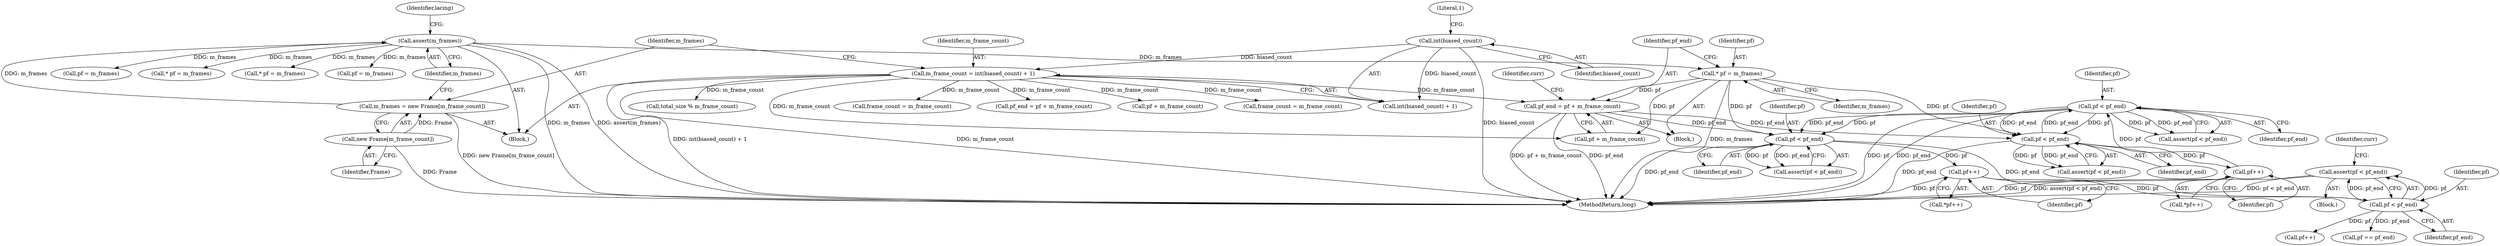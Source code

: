 digraph "0_Android_cc274e2abe8b2a6698a5c47d8aa4bb45f1f9538d_33@API" {
"1000855" [label="(Call,assert(pf < pf_end))"];
"1000856" [label="(Call,pf < pf_end)"];
"1000839" [label="(Call,pf++)"];
"1000832" [label="(Call,pf < pf_end)"];
"1000741" [label="(Call,pf < pf_end)"];
"1000724" [label="(Call,pf++)"];
"1000717" [label="(Call,pf < pf_end)"];
"1000672" [label="(Call,* pf = m_frames)"];
"1000355" [label="(Call,assert(m_frames))"];
"1000351" [label="(Call,m_frames = new Frame[m_frame_count])"];
"1000353" [label="(Call,new Frame[m_frame_count])"];
"1000675" [label="(Call,pf_end = pf + m_frame_count)"];
"1000345" [label="(Call,m_frame_count = int(biased_count) + 1)"];
"1000348" [label="(Call,int(biased_count))"];
"1000550" [label="(Call,total_size % m_frame_count)"];
"1000346" [label="(Identifier,m_frame_count)"];
"1000863" [label="(Call,pf++)"];
"1000855" [label="(Call,assert(pf < pf_end))"];
"1000345" [label="(Call,m_frame_count = int(biased_count) + 1)"];
"1000122" [label="(Block,)"];
"1000630" [label="(Call,frame_count = m_frame_count)"];
"1000866" [label="(Call,pf == pf_end)"];
"1000355" [label="(Call,assert(m_frames))"];
"1000831" [label="(Call,assert(pf < pf_end))"];
"1000861" [label="(Identifier,curr)"];
"1000834" [label="(Identifier,pf_end)"];
"1000500" [label="(Call,pf = m_frames)"];
"1000716" [label="(Call,assert(pf < pf_end))"];
"1000683" [label="(Identifier,curr)"];
"1000347" [label="(Call,int(biased_count) + 1)"];
"1000723" [label="(Call,*pf++)"];
"1000676" [label="(Identifier,pf_end)"];
"1000363" [label="(Call,* pf = m_frames)"];
"1000856" [label="(Call,pf < pf_end)"];
"1000838" [label="(Call,*pf++)"];
"1000839" [label="(Call,pf++)"];
"1000569" [label="(Call,* pf = m_frames)"];
"1000672" [label="(Call,* pf = m_frames)"];
"1000741" [label="(Call,pf < pf_end)"];
"1000354" [label="(Identifier,Frame)"];
"1000677" [label="(Call,pf + m_frame_count)"];
"1000348" [label="(Call,int(biased_count))"];
"1000833" [label="(Identifier,pf)"];
"1000352" [label="(Identifier,m_frames)"];
"1000614" [label="(Block,)"];
"1000904" [label="(Call,pf = m_frames)"];
"1000366" [label="(Call,pf_end = pf + m_frame_count)"];
"1000858" [label="(Identifier,pf_end)"];
"1000673" [label="(Identifier,pf)"];
"1000742" [label="(Identifier,pf)"];
"1000719" [label="(Identifier,pf_end)"];
"1000368" [label="(Call,pf + m_frame_count)"];
"1000376" [label="(Call,frame_count = m_frame_count)"];
"1000717" [label="(Call,pf < pf_end)"];
"1000840" [label="(Identifier,pf)"];
"1000349" [label="(Identifier,biased_count)"];
"1000351" [label="(Call,m_frames = new Frame[m_frame_count])"];
"1000718" [label="(Identifier,pf)"];
"1000826" [label="(Block,)"];
"1000359" [label="(Identifier,lacing)"];
"1000725" [label="(Identifier,pf)"];
"1000350" [label="(Literal,1)"];
"1000353" [label="(Call,new Frame[m_frame_count])"];
"1000724" [label="(Call,pf++)"];
"1000942" [label="(MethodReturn,long)"];
"1000356" [label="(Identifier,m_frames)"];
"1000675" [label="(Call,pf_end = pf + m_frame_count)"];
"1000740" [label="(Call,assert(pf < pf_end))"];
"1000743" [label="(Identifier,pf_end)"];
"1000857" [label="(Identifier,pf)"];
"1000674" [label="(Identifier,m_frames)"];
"1000832" [label="(Call,pf < pf_end)"];
"1000855" -> "1000826"  [label="AST: "];
"1000855" -> "1000856"  [label="CFG: "];
"1000856" -> "1000855"  [label="AST: "];
"1000861" -> "1000855"  [label="CFG: "];
"1000855" -> "1000942"  [label="DDG: assert(pf < pf_end)"];
"1000855" -> "1000942"  [label="DDG: pf < pf_end"];
"1000856" -> "1000855"  [label="DDG: pf"];
"1000856" -> "1000855"  [label="DDG: pf_end"];
"1000856" -> "1000858"  [label="CFG: "];
"1000857" -> "1000856"  [label="AST: "];
"1000858" -> "1000856"  [label="AST: "];
"1000839" -> "1000856"  [label="DDG: pf"];
"1000832" -> "1000856"  [label="DDG: pf_end"];
"1000856" -> "1000863"  [label="DDG: pf"];
"1000856" -> "1000866"  [label="DDG: pf_end"];
"1000839" -> "1000838"  [label="AST: "];
"1000839" -> "1000840"  [label="CFG: "];
"1000840" -> "1000839"  [label="AST: "];
"1000838" -> "1000839"  [label="CFG: "];
"1000839" -> "1000942"  [label="DDG: pf"];
"1000832" -> "1000839"  [label="DDG: pf"];
"1000832" -> "1000831"  [label="AST: "];
"1000832" -> "1000834"  [label="CFG: "];
"1000833" -> "1000832"  [label="AST: "];
"1000834" -> "1000832"  [label="AST: "];
"1000831" -> "1000832"  [label="CFG: "];
"1000832" -> "1000942"  [label="DDG: pf_end"];
"1000832" -> "1000831"  [label="DDG: pf"];
"1000832" -> "1000831"  [label="DDG: pf_end"];
"1000741" -> "1000832"  [label="DDG: pf"];
"1000741" -> "1000832"  [label="DDG: pf_end"];
"1000672" -> "1000832"  [label="DDG: pf"];
"1000675" -> "1000832"  [label="DDG: pf_end"];
"1000741" -> "1000740"  [label="AST: "];
"1000741" -> "1000743"  [label="CFG: "];
"1000742" -> "1000741"  [label="AST: "];
"1000743" -> "1000741"  [label="AST: "];
"1000740" -> "1000741"  [label="CFG: "];
"1000741" -> "1000942"  [label="DDG: pf"];
"1000741" -> "1000942"  [label="DDG: pf_end"];
"1000741" -> "1000717"  [label="DDG: pf"];
"1000741" -> "1000717"  [label="DDG: pf_end"];
"1000741" -> "1000740"  [label="DDG: pf"];
"1000741" -> "1000740"  [label="DDG: pf_end"];
"1000724" -> "1000741"  [label="DDG: pf"];
"1000717" -> "1000741"  [label="DDG: pf_end"];
"1000724" -> "1000723"  [label="AST: "];
"1000724" -> "1000725"  [label="CFG: "];
"1000725" -> "1000724"  [label="AST: "];
"1000723" -> "1000724"  [label="CFG: "];
"1000724" -> "1000942"  [label="DDG: pf"];
"1000717" -> "1000724"  [label="DDG: pf"];
"1000717" -> "1000716"  [label="AST: "];
"1000717" -> "1000719"  [label="CFG: "];
"1000718" -> "1000717"  [label="AST: "];
"1000719" -> "1000717"  [label="AST: "];
"1000716" -> "1000717"  [label="CFG: "];
"1000717" -> "1000942"  [label="DDG: pf_end"];
"1000717" -> "1000716"  [label="DDG: pf"];
"1000717" -> "1000716"  [label="DDG: pf_end"];
"1000672" -> "1000717"  [label="DDG: pf"];
"1000675" -> "1000717"  [label="DDG: pf_end"];
"1000672" -> "1000614"  [label="AST: "];
"1000672" -> "1000674"  [label="CFG: "];
"1000673" -> "1000672"  [label="AST: "];
"1000674" -> "1000672"  [label="AST: "];
"1000676" -> "1000672"  [label="CFG: "];
"1000672" -> "1000942"  [label="DDG: m_frames"];
"1000355" -> "1000672"  [label="DDG: m_frames"];
"1000672" -> "1000675"  [label="DDG: pf"];
"1000672" -> "1000677"  [label="DDG: pf"];
"1000355" -> "1000122"  [label="AST: "];
"1000355" -> "1000356"  [label="CFG: "];
"1000356" -> "1000355"  [label="AST: "];
"1000359" -> "1000355"  [label="CFG: "];
"1000355" -> "1000942"  [label="DDG: m_frames"];
"1000355" -> "1000942"  [label="DDG: assert(m_frames)"];
"1000351" -> "1000355"  [label="DDG: m_frames"];
"1000355" -> "1000363"  [label="DDG: m_frames"];
"1000355" -> "1000500"  [label="DDG: m_frames"];
"1000355" -> "1000569"  [label="DDG: m_frames"];
"1000355" -> "1000904"  [label="DDG: m_frames"];
"1000351" -> "1000122"  [label="AST: "];
"1000351" -> "1000353"  [label="CFG: "];
"1000352" -> "1000351"  [label="AST: "];
"1000353" -> "1000351"  [label="AST: "];
"1000356" -> "1000351"  [label="CFG: "];
"1000351" -> "1000942"  [label="DDG: new Frame[m_frame_count]"];
"1000353" -> "1000351"  [label="DDG: Frame"];
"1000353" -> "1000354"  [label="CFG: "];
"1000354" -> "1000353"  [label="AST: "];
"1000353" -> "1000942"  [label="DDG: Frame"];
"1000675" -> "1000614"  [label="AST: "];
"1000675" -> "1000677"  [label="CFG: "];
"1000676" -> "1000675"  [label="AST: "];
"1000677" -> "1000675"  [label="AST: "];
"1000683" -> "1000675"  [label="CFG: "];
"1000675" -> "1000942"  [label="DDG: pf_end"];
"1000675" -> "1000942"  [label="DDG: pf + m_frame_count"];
"1000345" -> "1000675"  [label="DDG: m_frame_count"];
"1000345" -> "1000122"  [label="AST: "];
"1000345" -> "1000347"  [label="CFG: "];
"1000346" -> "1000345"  [label="AST: "];
"1000347" -> "1000345"  [label="AST: "];
"1000352" -> "1000345"  [label="CFG: "];
"1000345" -> "1000942"  [label="DDG: int(biased_count) + 1"];
"1000345" -> "1000942"  [label="DDG: m_frame_count"];
"1000348" -> "1000345"  [label="DDG: biased_count"];
"1000345" -> "1000366"  [label="DDG: m_frame_count"];
"1000345" -> "1000368"  [label="DDG: m_frame_count"];
"1000345" -> "1000376"  [label="DDG: m_frame_count"];
"1000345" -> "1000550"  [label="DDG: m_frame_count"];
"1000345" -> "1000630"  [label="DDG: m_frame_count"];
"1000345" -> "1000677"  [label="DDG: m_frame_count"];
"1000348" -> "1000347"  [label="AST: "];
"1000348" -> "1000349"  [label="CFG: "];
"1000349" -> "1000348"  [label="AST: "];
"1000350" -> "1000348"  [label="CFG: "];
"1000348" -> "1000942"  [label="DDG: biased_count"];
"1000348" -> "1000347"  [label="DDG: biased_count"];
}
